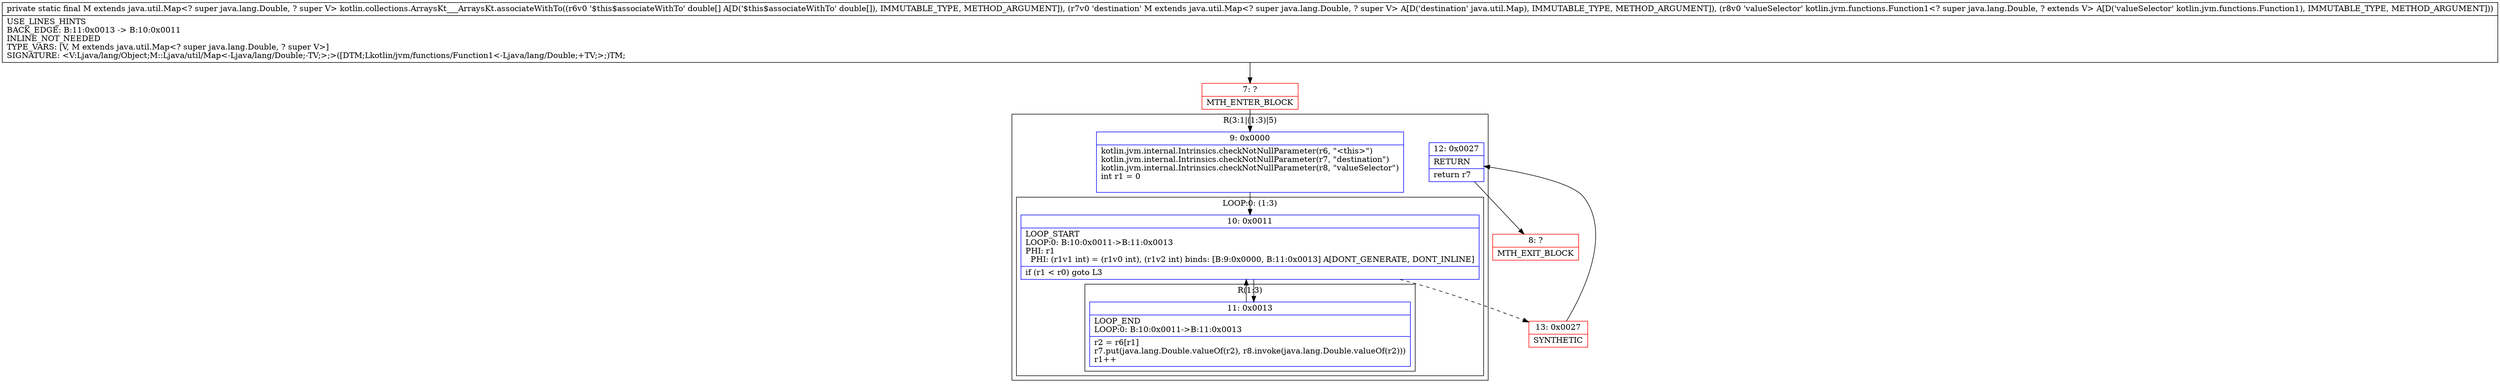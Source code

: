 digraph "CFG forkotlin.collections.ArraysKt___ArraysKt.associateWithTo([DLjava\/util\/Map;Lkotlin\/jvm\/functions\/Function1;)Ljava\/util\/Map;" {
subgraph cluster_Region_1162231124 {
label = "R(3:1|(1:3)|5)";
node [shape=record,color=blue];
Node_9 [shape=record,label="{9\:\ 0x0000|kotlin.jvm.internal.Intrinsics.checkNotNullParameter(r6, \"\<this\>\")\lkotlin.jvm.internal.Intrinsics.checkNotNullParameter(r7, \"destination\")\lkotlin.jvm.internal.Intrinsics.checkNotNullParameter(r8, \"valueSelector\")\lint r1 = 0\l\l}"];
subgraph cluster_LoopRegion_91313938 {
label = "LOOP:0: (1:3)";
node [shape=record,color=blue];
Node_10 [shape=record,label="{10\:\ 0x0011|LOOP_START\lLOOP:0: B:10:0x0011\-\>B:11:0x0013\lPHI: r1 \l  PHI: (r1v1 int) = (r1v0 int), (r1v2 int) binds: [B:9:0x0000, B:11:0x0013] A[DONT_GENERATE, DONT_INLINE]\l|if (r1 \< r0) goto L3\l}"];
subgraph cluster_Region_1533644671 {
label = "R(1:3)";
node [shape=record,color=blue];
Node_11 [shape=record,label="{11\:\ 0x0013|LOOP_END\lLOOP:0: B:10:0x0011\-\>B:11:0x0013\l|r2 = r6[r1]\lr7.put(java.lang.Double.valueOf(r2), r8.invoke(java.lang.Double.valueOf(r2)))\lr1++\l}"];
}
}
Node_12 [shape=record,label="{12\:\ 0x0027|RETURN\l|return r7\l}"];
}
Node_7 [shape=record,color=red,label="{7\:\ ?|MTH_ENTER_BLOCK\l}"];
Node_13 [shape=record,color=red,label="{13\:\ 0x0027|SYNTHETIC\l}"];
Node_8 [shape=record,color=red,label="{8\:\ ?|MTH_EXIT_BLOCK\l}"];
MethodNode[shape=record,label="{private static final M extends java.util.Map\<? super java.lang.Double, ? super V\> kotlin.collections.ArraysKt___ArraysKt.associateWithTo((r6v0 '$this$associateWithTo' double[] A[D('$this$associateWithTo' double[]), IMMUTABLE_TYPE, METHOD_ARGUMENT]), (r7v0 'destination' M extends java.util.Map\<? super java.lang.Double, ? super V\> A[D('destination' java.util.Map), IMMUTABLE_TYPE, METHOD_ARGUMENT]), (r8v0 'valueSelector' kotlin.jvm.functions.Function1\<? super java.lang.Double, ? extends V\> A[D('valueSelector' kotlin.jvm.functions.Function1), IMMUTABLE_TYPE, METHOD_ARGUMENT]))  | USE_LINES_HINTS\lBACK_EDGE: B:11:0x0013 \-\> B:10:0x0011\lINLINE_NOT_NEEDED\lTYPE_VARS: [V, M extends java.util.Map\<? super java.lang.Double, ? super V\>]\lSIGNATURE: \<V:Ljava\/lang\/Object;M::Ljava\/util\/Map\<\-Ljava\/lang\/Double;\-TV;\>;\>([DTM;Lkotlin\/jvm\/functions\/Function1\<\-Ljava\/lang\/Double;+TV;\>;)TM;\l}"];
MethodNode -> Node_7;Node_9 -> Node_10;
Node_10 -> Node_11;
Node_10 -> Node_13[style=dashed];
Node_11 -> Node_10;
Node_12 -> Node_8;
Node_7 -> Node_9;
Node_13 -> Node_12;
}

